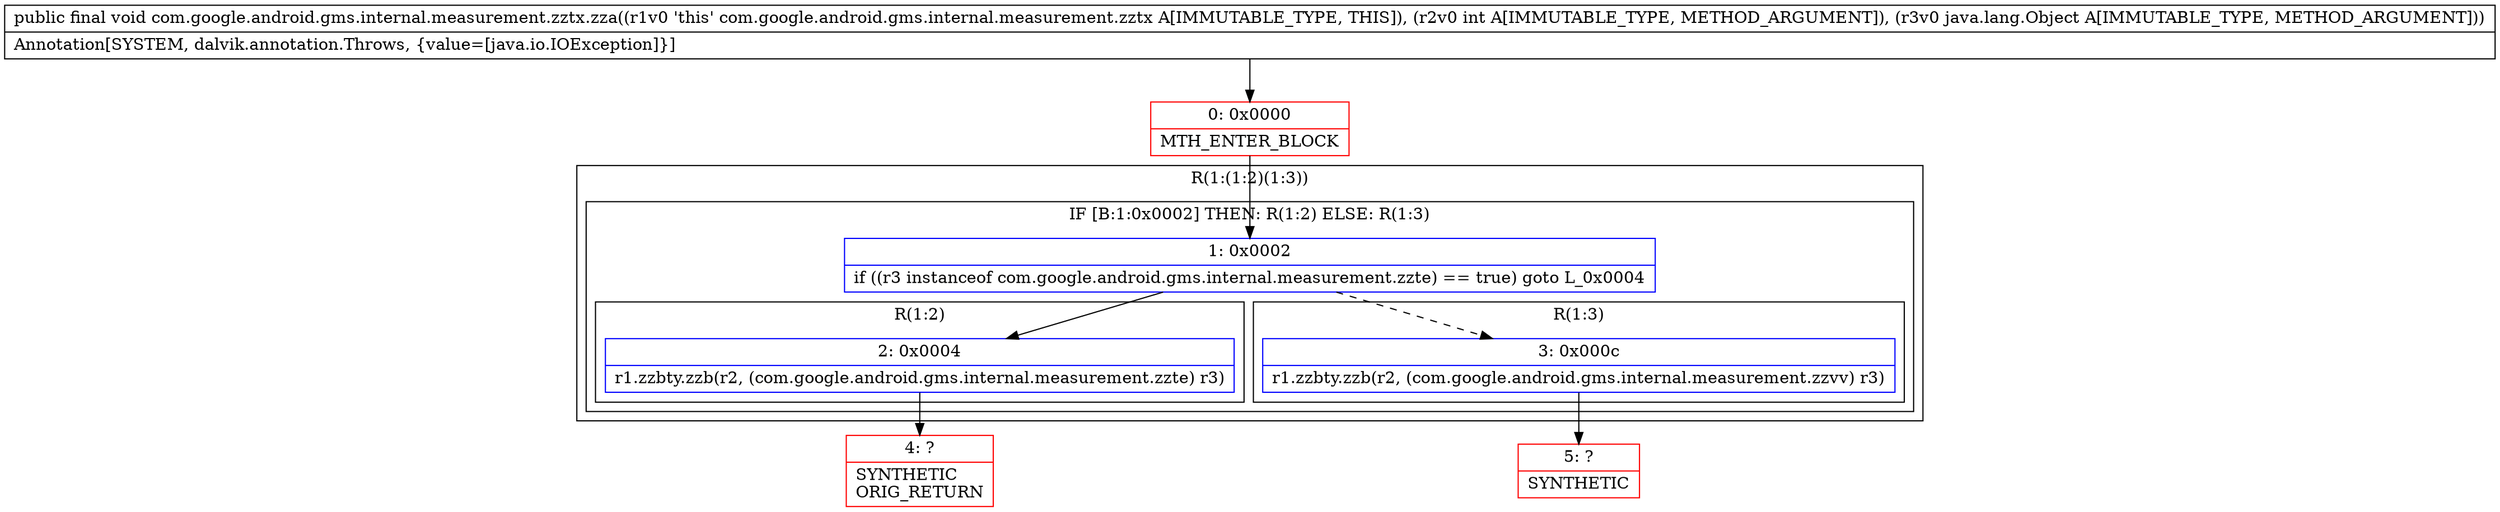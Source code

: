 digraph "CFG forcom.google.android.gms.internal.measurement.zztx.zza(ILjava\/lang\/Object;)V" {
subgraph cluster_Region_1633627179 {
label = "R(1:(1:2)(1:3))";
node [shape=record,color=blue];
subgraph cluster_IfRegion_610433236 {
label = "IF [B:1:0x0002] THEN: R(1:2) ELSE: R(1:3)";
node [shape=record,color=blue];
Node_1 [shape=record,label="{1\:\ 0x0002|if ((r3 instanceof com.google.android.gms.internal.measurement.zzte) == true) goto L_0x0004\l}"];
subgraph cluster_Region_1113735834 {
label = "R(1:2)";
node [shape=record,color=blue];
Node_2 [shape=record,label="{2\:\ 0x0004|r1.zzbty.zzb(r2, (com.google.android.gms.internal.measurement.zzte) r3)\l}"];
}
subgraph cluster_Region_299756209 {
label = "R(1:3)";
node [shape=record,color=blue];
Node_3 [shape=record,label="{3\:\ 0x000c|r1.zzbty.zzb(r2, (com.google.android.gms.internal.measurement.zzvv) r3)\l}"];
}
}
}
Node_0 [shape=record,color=red,label="{0\:\ 0x0000|MTH_ENTER_BLOCK\l}"];
Node_4 [shape=record,color=red,label="{4\:\ ?|SYNTHETIC\lORIG_RETURN\l}"];
Node_5 [shape=record,color=red,label="{5\:\ ?|SYNTHETIC\l}"];
MethodNode[shape=record,label="{public final void com.google.android.gms.internal.measurement.zztx.zza((r1v0 'this' com.google.android.gms.internal.measurement.zztx A[IMMUTABLE_TYPE, THIS]), (r2v0 int A[IMMUTABLE_TYPE, METHOD_ARGUMENT]), (r3v0 java.lang.Object A[IMMUTABLE_TYPE, METHOD_ARGUMENT]))  | Annotation[SYSTEM, dalvik.annotation.Throws, \{value=[java.io.IOException]\}]\l}"];
MethodNode -> Node_0;
Node_1 -> Node_2;
Node_1 -> Node_3[style=dashed];
Node_2 -> Node_4;
Node_3 -> Node_5;
Node_0 -> Node_1;
}

